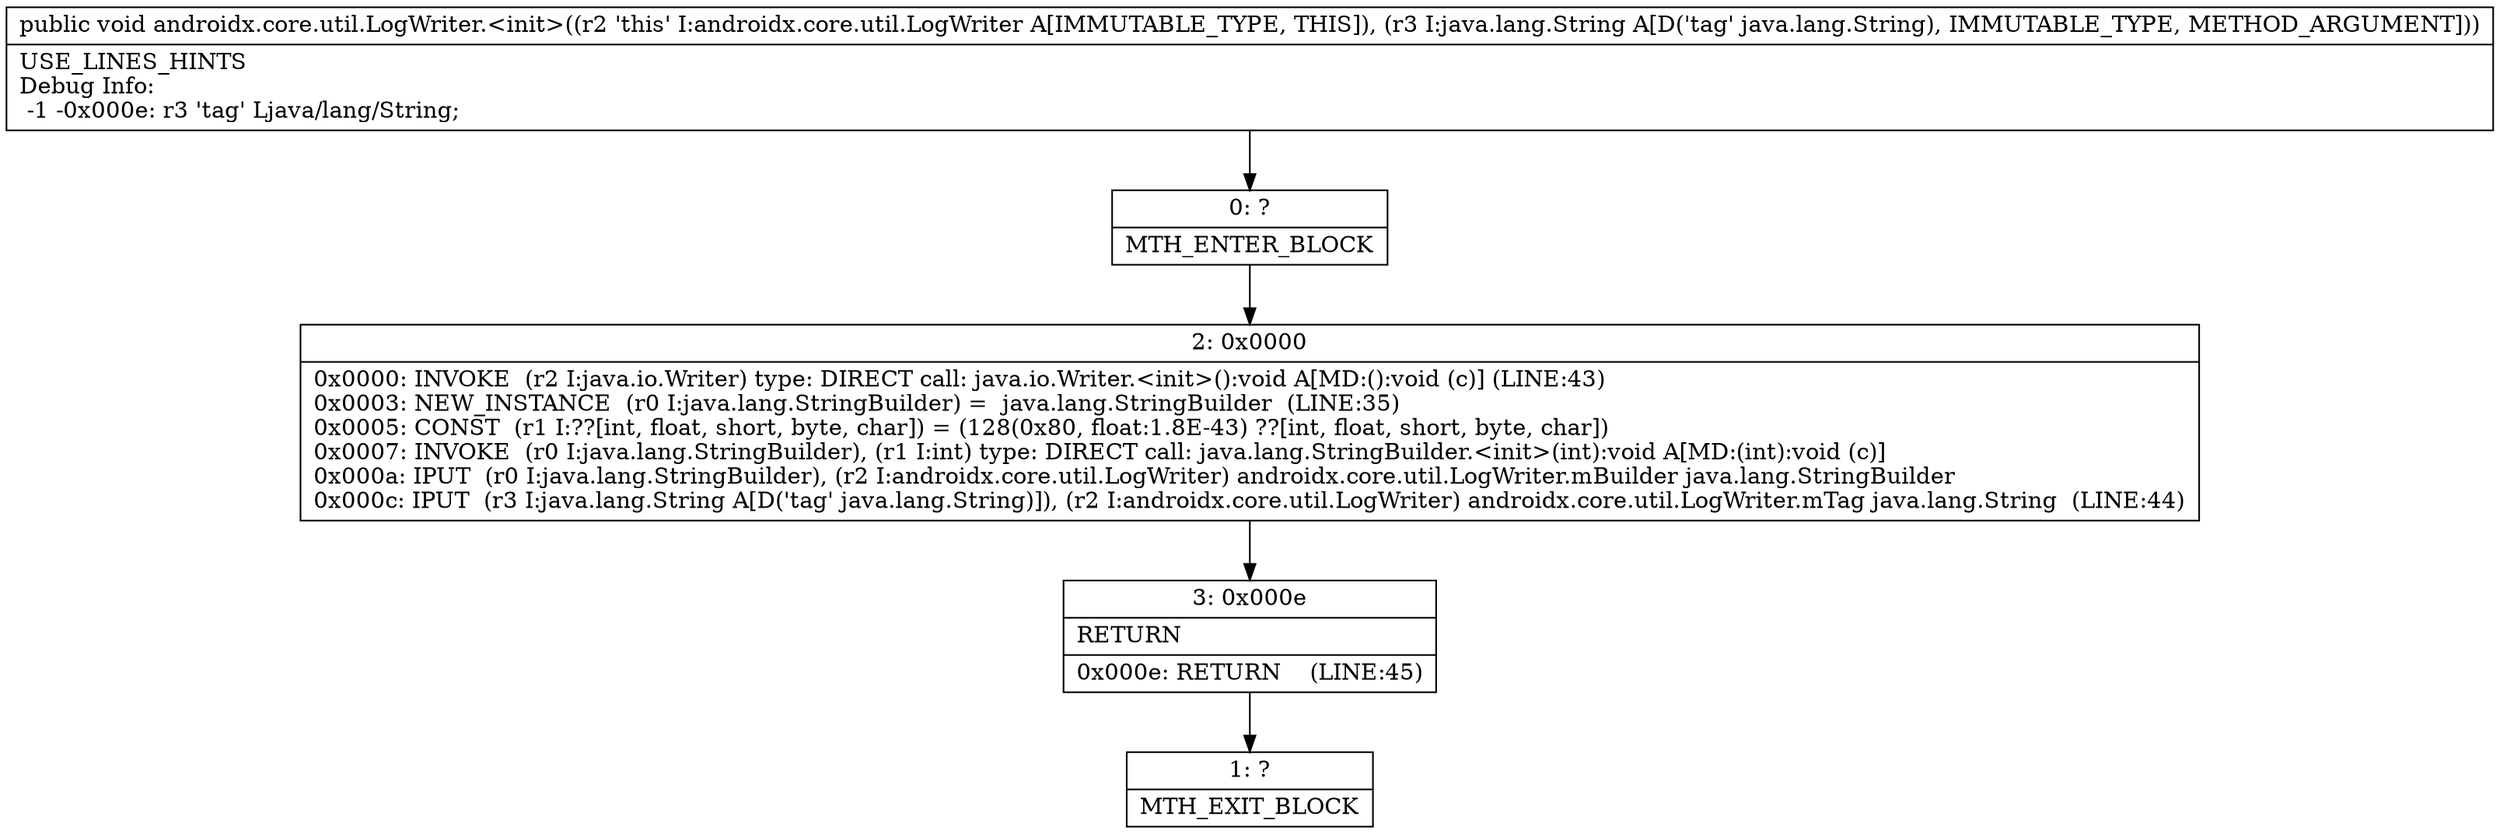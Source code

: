digraph "CFG forandroidx.core.util.LogWriter.\<init\>(Ljava\/lang\/String;)V" {
Node_0 [shape=record,label="{0\:\ ?|MTH_ENTER_BLOCK\l}"];
Node_2 [shape=record,label="{2\:\ 0x0000|0x0000: INVOKE  (r2 I:java.io.Writer) type: DIRECT call: java.io.Writer.\<init\>():void A[MD:():void (c)] (LINE:43)\l0x0003: NEW_INSTANCE  (r0 I:java.lang.StringBuilder) =  java.lang.StringBuilder  (LINE:35)\l0x0005: CONST  (r1 I:??[int, float, short, byte, char]) = (128(0x80, float:1.8E\-43) ??[int, float, short, byte, char]) \l0x0007: INVOKE  (r0 I:java.lang.StringBuilder), (r1 I:int) type: DIRECT call: java.lang.StringBuilder.\<init\>(int):void A[MD:(int):void (c)]\l0x000a: IPUT  (r0 I:java.lang.StringBuilder), (r2 I:androidx.core.util.LogWriter) androidx.core.util.LogWriter.mBuilder java.lang.StringBuilder \l0x000c: IPUT  (r3 I:java.lang.String A[D('tag' java.lang.String)]), (r2 I:androidx.core.util.LogWriter) androidx.core.util.LogWriter.mTag java.lang.String  (LINE:44)\l}"];
Node_3 [shape=record,label="{3\:\ 0x000e|RETURN\l|0x000e: RETURN    (LINE:45)\l}"];
Node_1 [shape=record,label="{1\:\ ?|MTH_EXIT_BLOCK\l}"];
MethodNode[shape=record,label="{public void androidx.core.util.LogWriter.\<init\>((r2 'this' I:androidx.core.util.LogWriter A[IMMUTABLE_TYPE, THIS]), (r3 I:java.lang.String A[D('tag' java.lang.String), IMMUTABLE_TYPE, METHOD_ARGUMENT]))  | USE_LINES_HINTS\lDebug Info:\l  \-1 \-0x000e: r3 'tag' Ljava\/lang\/String;\l}"];
MethodNode -> Node_0;Node_0 -> Node_2;
Node_2 -> Node_3;
Node_3 -> Node_1;
}

